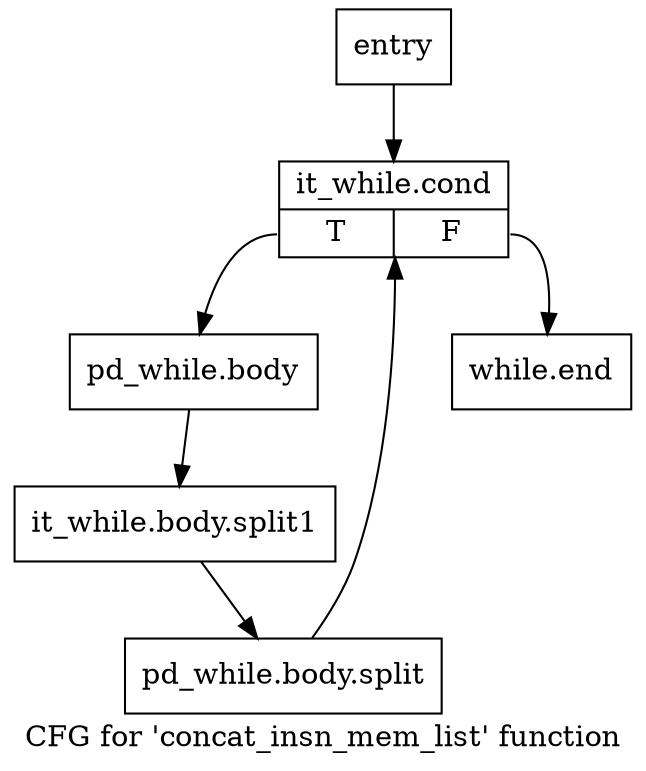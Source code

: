 digraph "CFG for 'concat_insn_mem_list' function" {
	label="CFG for 'concat_insn_mem_list' function";

	Node0x8f3f7c0 [shape=record,label="{entry}"];
	Node0x8f3f7c0 -> Node0x8f3f810;
	Node0x8f3f810 [shape=record,label="{it_while.cond|{<s0>T|<s1>F}}"];
	Node0x8f3f810:s0 -> Node0x8f3f860;
	Node0x8f3f810:s1 -> Node0x8f3f8b0;
	Node0x8f3f860 [shape=record,label="{pd_while.body}"];
	Node0x8f3f860 -> Node0xea05540;
	Node0xea05540 [shape=record,label="{it_while.body.split1}"];
	Node0xea05540 -> Node0xea05590;
	Node0xea05590 [shape=record,label="{pd_while.body.split}"];
	Node0xea05590 -> Node0x8f3f810;
	Node0x8f3f8b0 [shape=record,label="{while.end}"];
}
